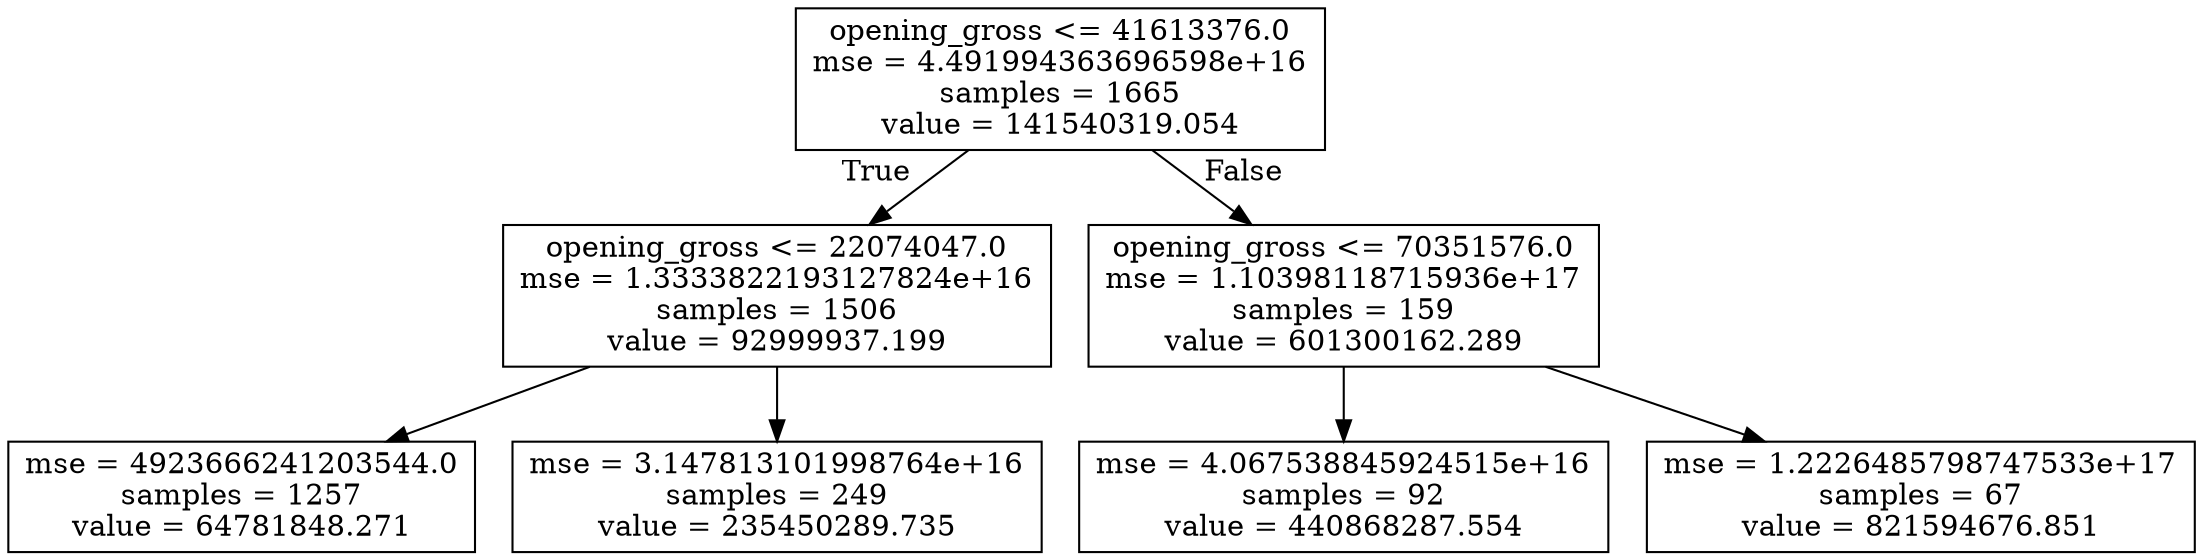 digraph Tree {
node [shape=box] ;
0 [label="opening_gross <= 41613376.0\nmse = 4.491994363696598e+16\nsamples = 1665\nvalue = 141540319.054"] ;
1 [label="opening_gross <= 22074047.0\nmse = 1.3333822193127824e+16\nsamples = 1506\nvalue = 92999937.199"] ;
0 -> 1 [labeldistance=2.5, labelangle=45, headlabel="True"] ;
2 [label="mse = 4923666241203544.0\nsamples = 1257\nvalue = 64781848.271"] ;
1 -> 2 ;
3 [label="mse = 3.147813101998764e+16\nsamples = 249\nvalue = 235450289.735"] ;
1 -> 3 ;
4 [label="opening_gross <= 70351576.0\nmse = 1.10398118715936e+17\nsamples = 159\nvalue = 601300162.289"] ;
0 -> 4 [labeldistance=2.5, labelangle=-45, headlabel="False"] ;
5 [label="mse = 4.067538845924515e+16\nsamples = 92\nvalue = 440868287.554"] ;
4 -> 5 ;
6 [label="mse = 1.2226485798747533e+17\nsamples = 67\nvalue = 821594676.851"] ;
4 -> 6 ;
}
